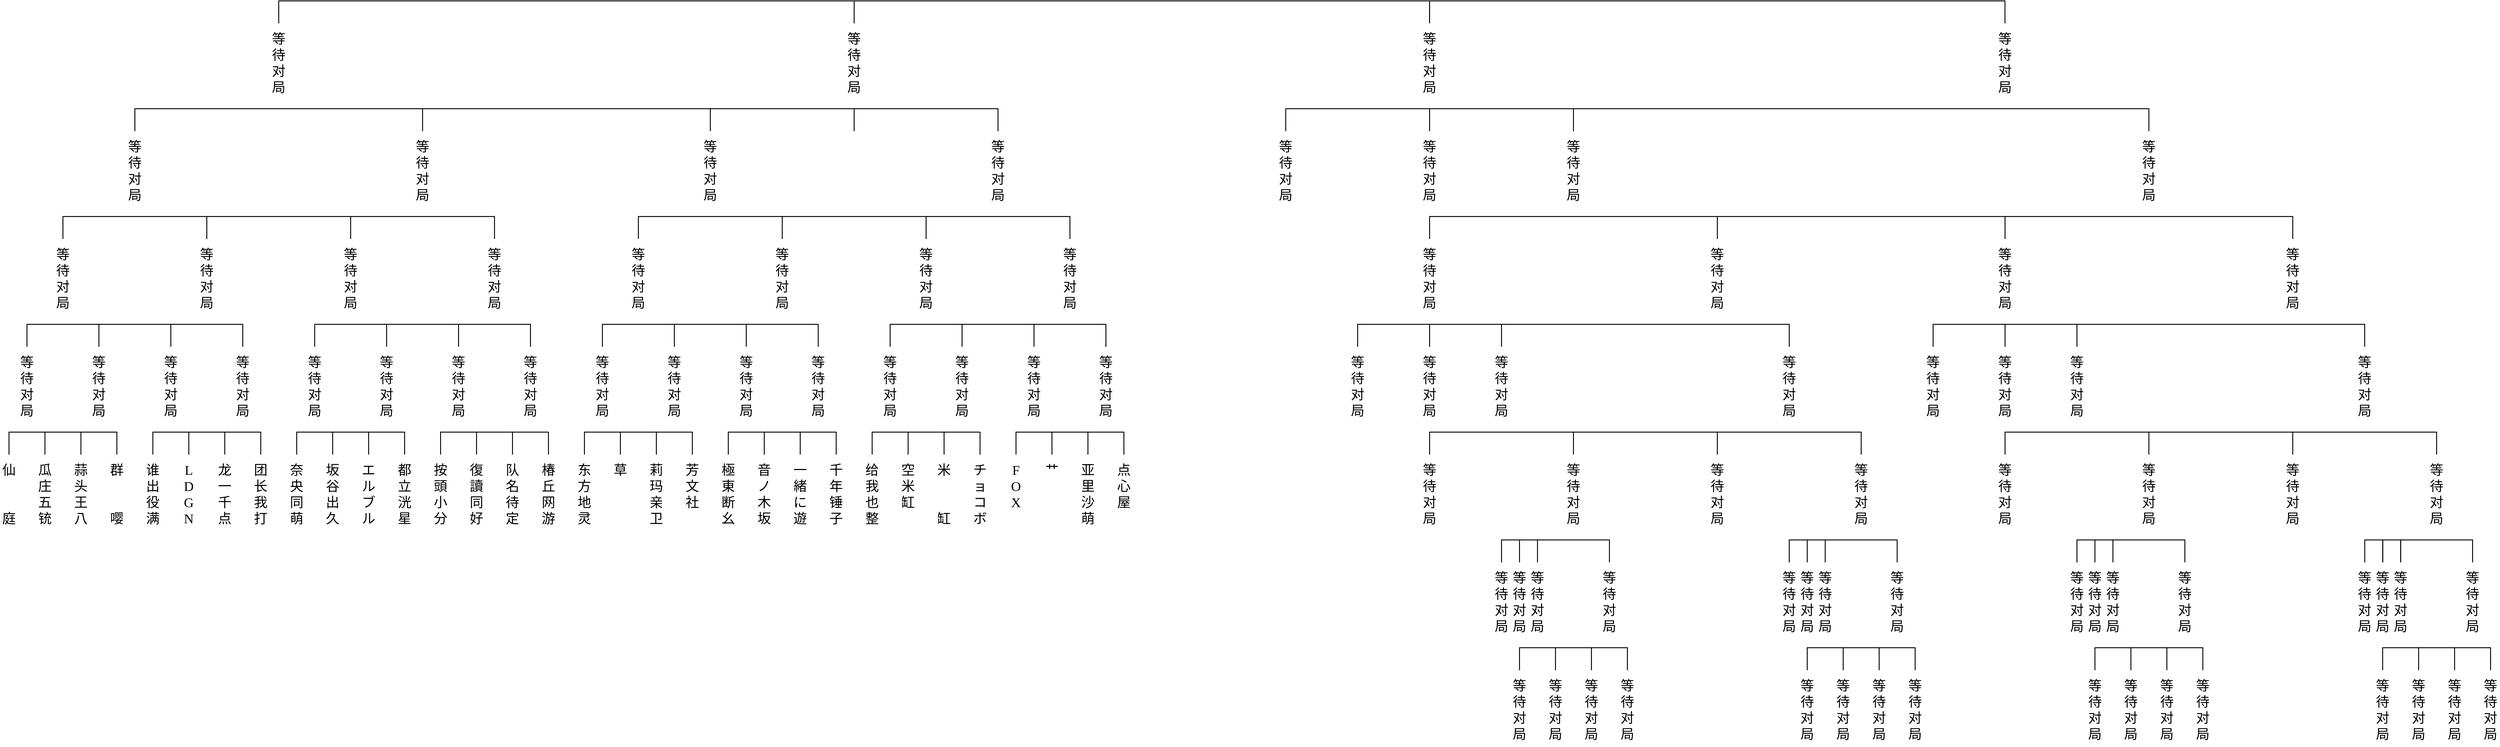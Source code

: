 <mxfile version="10.4.4" type="github"><diagram id="s4kFj_9aHxk4Wid-Ymg8" name="Page-1"><mxGraphModel dx="1069" dy="1893" grid="1" gridSize="10" guides="1" tooltips="1" connect="1" arrows="1" fold="1" page="1" pageScale="1" pageWidth="850" pageHeight="1100" math="0" shadow="0"><root><mxCell id="0"/><mxCell id="1" parent="0"/><mxCell id="eQSBPMLEGhguapreePr3-1" value="&lt;font style=&quot;font-size: 30px&quot;&gt;仙&lt;br style=&quot;font-size: 30px;&quot;&gt;&lt;br style=&quot;font-size: 30px;&quot;&gt;&lt;br style=&quot;font-size: 30px;&quot;&gt;庭&lt;/font&gt;" style="text;html=1;strokeColor=none;fillColor=none;align=center;verticalAlign=top;whiteSpace=wrap;rounded=0;fontFamily=FZZhunYuan-M02;horizontal=1;fontSize=30;" vertex="1" parent="1"><mxGeometry y="930" width="40" height="160" as="geometry"/></mxCell><mxCell id="eQSBPMLEGhguapreePr3-2" value="&lt;span style=&quot;font-size: 30px;&quot;&gt;&lt;font style=&quot;font-size: 30px;&quot;&gt;瓜庄五铳&lt;/font&gt;&lt;/span&gt;&lt;br style=&quot;font-size: 30px;&quot;&gt;" style="text;html=1;strokeColor=none;fillColor=none;align=center;verticalAlign=top;whiteSpace=wrap;rounded=0;fontFamily=FZZhunYuan-M02;horizontal=1;fontSize=30;" vertex="1" parent="1"><mxGeometry x="80" y="930" width="40" height="160" as="geometry"/></mxCell><mxCell id="eQSBPMLEGhguapreePr3-3" value="&lt;span style=&quot;font-size: 30px;&quot;&gt;蒜头王八&lt;/span&gt;&lt;br style=&quot;font-size: 30px;&quot;&gt;" style="text;html=1;strokeColor=none;fillColor=none;align=center;verticalAlign=top;whiteSpace=wrap;rounded=0;fontFamily=FZZhunYuan-M02;horizontal=1;fontSize=30;" vertex="1" parent="1"><mxGeometry x="160" y="930" width="40" height="160" as="geometry"/></mxCell><mxCell id="eQSBPMLEGhguapreePr3-4" value="&lt;span style=&quot;font-size: 30px&quot;&gt;&lt;font style=&quot;font-size: 30px&quot;&gt;群&lt;br style=&quot;font-size: 30px;&quot;&gt;&lt;br style=&quot;font-size: 30px;&quot;&gt;&lt;br style=&quot;font-size: 30px;&quot;&gt;嘤&lt;/font&gt;&lt;/span&gt;&lt;br style=&quot;font-size: 30px&quot;&gt;" style="text;html=1;strokeColor=none;fillColor=none;align=center;verticalAlign=top;whiteSpace=wrap;rounded=0;fontFamily=FZZhunYuan-M02;horizontal=1;fontSize=30;" vertex="1" parent="1"><mxGeometry x="240" y="930" width="40" height="160" as="geometry"/></mxCell><mxCell id="eQSBPMLEGhguapreePr3-5" value="" style="strokeWidth=2;html=1;shape=mxgraph.flowchart.annotation_1;align=left;direction=south;fontFamily=FZZhunYuan-M02;fontSize=30;" vertex="1" parent="1"><mxGeometry x="20" y="870" width="80" height="50" as="geometry"/></mxCell><mxCell id="eQSBPMLEGhguapreePr3-6" value="" style="strokeWidth=2;html=1;shape=mxgraph.flowchart.annotation_1;align=left;direction=south;fontFamily=FZZhunYuan-M02;fontSize=30;" vertex="1" parent="1"><mxGeometry x="100" y="870" width="80" height="50" as="geometry"/></mxCell><mxCell id="eQSBPMLEGhguapreePr3-7" value="" style="strokeWidth=2;html=1;shape=mxgraph.flowchart.annotation_1;align=left;direction=south;fontFamily=FZZhunYuan-M02;fontSize=30;" vertex="1" parent="1"><mxGeometry x="180" y="870" width="80" height="50" as="geometry"/></mxCell><mxCell id="eQSBPMLEGhguapreePr3-8" value="&lt;span style=&quot;font-size: 30px&quot;&gt;等待对局&lt;/span&gt;" style="text;html=1;strokeColor=none;fillColor=none;align=center;verticalAlign=top;whiteSpace=wrap;rounded=0;fontFamily=FZZhunYuan-M02;horizontal=1;fontSize=30;" vertex="1" parent="1"><mxGeometry x="40" y="690" width="40" height="160" as="geometry"/></mxCell><mxCell id="eQSBPMLEGhguapreePr3-9" value="&lt;span style=&quot;font-size: 30px&quot;&gt;等待对局&lt;/span&gt;&lt;br style=&quot;font-size: 30px;&quot;&gt;" style="text;html=1;strokeColor=none;fillColor=none;align=center;verticalAlign=top;whiteSpace=wrap;rounded=0;fontFamily=FZZhunYuan-M02;horizontal=1;fontSize=30;" vertex="1" parent="1"><mxGeometry x="200" y="690" width="40" height="160" as="geometry"/></mxCell><mxCell id="eQSBPMLEGhguapreePr3-10" value="" style="strokeWidth=2;html=1;shape=mxgraph.flowchart.annotation_1;align=left;direction=south;fontFamily=FZZhunYuan-M02;fontSize=30;" vertex="1" parent="1"><mxGeometry x="60" y="630" width="160" height="50" as="geometry"/></mxCell><mxCell id="eQSBPMLEGhguapreePr3-11" value="&lt;span style=&quot;font-size: 30px;&quot;&gt;谁出役满&lt;/span&gt;&lt;br style=&quot;font-size: 30px;&quot;&gt;" style="text;html=1;strokeColor=none;fillColor=none;align=center;verticalAlign=top;whiteSpace=wrap;rounded=0;fontFamily=FZZhunYuan-M02;horizontal=1;fontSize=30;" vertex="1" parent="1"><mxGeometry x="320" y="930" width="40" height="160" as="geometry"/></mxCell><mxCell id="eQSBPMLEGhguapreePr3-12" value="&lt;span style=&quot;font-size: 30px&quot;&gt;L&lt;br style=&quot;font-size: 30px;&quot;&gt;D&lt;br style=&quot;font-size: 30px;&quot;&gt;G&lt;br style=&quot;font-size: 30px;&quot;&gt;N&lt;/span&gt;&lt;br style=&quot;font-size: 30px&quot;&gt;" style="text;html=1;strokeColor=none;fillColor=none;align=center;verticalAlign=top;whiteSpace=wrap;rounded=0;fontFamily=FZZhunYuan-M02;horizontal=1;fontSize=30;" vertex="1" parent="1"><mxGeometry x="400" y="930" width="40" height="160" as="geometry"/></mxCell><mxCell id="eQSBPMLEGhguapreePr3-13" value="&lt;span style=&quot;font-size: 30px;&quot;&gt;龙一千点&lt;/span&gt;&lt;br style=&quot;font-size: 30px;&quot;&gt;" style="text;html=1;strokeColor=none;fillColor=none;align=center;verticalAlign=top;whiteSpace=wrap;rounded=0;fontFamily=FZZhunYuan-M02;horizontal=1;fontSize=30;" vertex="1" parent="1"><mxGeometry x="480" y="930" width="40" height="160" as="geometry"/></mxCell><mxCell id="eQSBPMLEGhguapreePr3-14" value="&lt;span style=&quot;font-size: 30px;&quot;&gt;团长我打&lt;/span&gt;&lt;br style=&quot;font-size: 30px;&quot;&gt;" style="text;html=1;strokeColor=none;fillColor=none;align=center;verticalAlign=top;whiteSpace=wrap;rounded=0;fontFamily=FZZhunYuan-M02;horizontal=1;fontSize=30;" vertex="1" parent="1"><mxGeometry x="560" y="930" width="40" height="160" as="geometry"/></mxCell><mxCell id="eQSBPMLEGhguapreePr3-15" value="" style="strokeWidth=2;html=1;shape=mxgraph.flowchart.annotation_1;align=left;direction=south;fontFamily=FZZhunYuan-M02;fontSize=30;" vertex="1" parent="1"><mxGeometry x="340" y="870" width="80" height="50" as="geometry"/></mxCell><mxCell id="eQSBPMLEGhguapreePr3-16" value="" style="strokeWidth=2;html=1;shape=mxgraph.flowchart.annotation_1;align=left;direction=south;fontFamily=FZZhunYuan-M02;fontSize=30;" vertex="1" parent="1"><mxGeometry x="420" y="870" width="80" height="50" as="geometry"/></mxCell><mxCell id="eQSBPMLEGhguapreePr3-17" value="" style="strokeWidth=2;html=1;shape=mxgraph.flowchart.annotation_1;align=left;direction=south;fontFamily=FZZhunYuan-M02;fontSize=30;" vertex="1" parent="1"><mxGeometry x="500" y="870" width="80" height="50" as="geometry"/></mxCell><mxCell id="eQSBPMLEGhguapreePr3-18" value="&lt;span style=&quot;font-size: 30px;&quot;&gt;等待对局&lt;/span&gt;" style="text;html=1;strokeColor=none;fillColor=none;align=center;verticalAlign=top;whiteSpace=wrap;rounded=0;fontFamily=FZZhunYuan-M02;horizontal=1;fontSize=30;" vertex="1" parent="1"><mxGeometry x="360" y="690" width="40" height="160" as="geometry"/></mxCell><mxCell id="eQSBPMLEGhguapreePr3-19" value="&lt;span style=&quot;font-size: 30px;&quot;&gt;等待对局&lt;/span&gt;&lt;br style=&quot;font-size: 30px;&quot;&gt;" style="text;html=1;strokeColor=none;fillColor=none;align=center;verticalAlign=top;whiteSpace=wrap;rounded=0;fontFamily=FZZhunYuan-M02;horizontal=1;fontSize=30;" vertex="1" parent="1"><mxGeometry x="520" y="690" width="40" height="160" as="geometry"/></mxCell><mxCell id="eQSBPMLEGhguapreePr3-20" value="" style="strokeWidth=2;html=1;shape=mxgraph.flowchart.annotation_1;align=left;direction=south;fontFamily=FZZhunYuan-M02;fontSize=30;" vertex="1" parent="1"><mxGeometry x="380" y="630" width="160" height="50" as="geometry"/></mxCell><mxCell id="eQSBPMLEGhguapreePr3-21" value="" style="strokeWidth=2;html=1;shape=mxgraph.flowchart.annotation_1;align=left;direction=south;fontFamily=FZZhunYuan-M02;fontSize=30;" vertex="1" parent="1"><mxGeometry x="220" y="630" width="160" height="50" as="geometry"/></mxCell><mxCell id="eQSBPMLEGhguapreePr3-22" value="&lt;span style=&quot;font-size: 30px;&quot;&gt;&lt;font style=&quot;font-size: 30px&quot;&gt;奈央同萌&lt;/font&gt;&lt;/span&gt;&lt;br style=&quot;font-size: 30px;&quot;&gt;" style="text;html=1;strokeColor=none;fillColor=none;align=center;verticalAlign=top;whiteSpace=wrap;rounded=0;fontFamily=FZZhunYuan-M02;horizontal=1;fontSize=30;" vertex="1" parent="1"><mxGeometry x="640" y="930" width="40" height="160" as="geometry"/></mxCell><mxCell id="eQSBPMLEGhguapreePr3-23" value="&lt;span style=&quot;font-size: 30px;&quot;&gt;&lt;font style=&quot;font-size: 30px&quot;&gt;坂谷出久&lt;/font&gt;&lt;/span&gt;&lt;br style=&quot;font-size: 30px;&quot;&gt;" style="text;html=1;strokeColor=none;fillColor=none;align=center;verticalAlign=top;whiteSpace=wrap;rounded=0;fontFamily=FZZhunYuan-M02;horizontal=1;fontSize=30;" vertex="1" parent="1"><mxGeometry x="720" y="930" width="40" height="160" as="geometry"/></mxCell><mxCell id="eQSBPMLEGhguapreePr3-24" value="&lt;span style=&quot;font-size: 30px;&quot;&gt;&lt;font style=&quot;font-size: 30px&quot;&gt;エルブル&lt;/font&gt;&lt;/span&gt;&lt;br style=&quot;font-size: 30px;&quot;&gt;" style="text;html=1;strokeColor=none;fillColor=none;align=center;verticalAlign=top;whiteSpace=wrap;rounded=0;fontFamily=FZZhunYuan-M02;horizontal=1;fontSize=30;" vertex="1" parent="1"><mxGeometry x="800" y="930" width="40" height="160" as="geometry"/></mxCell><mxCell id="eQSBPMLEGhguapreePr3-25" value="&lt;span style=&quot;font-size: 30px;&quot;&gt;&lt;font style=&quot;font-size: 30px&quot;&gt;都立洸星&lt;/font&gt;&lt;/span&gt;&lt;br style=&quot;font-size: 30px;&quot;&gt;" style="text;html=1;strokeColor=none;fillColor=none;align=center;verticalAlign=top;whiteSpace=wrap;rounded=0;fontFamily=FZZhunYuan-M02;horizontal=1;fontSize=30;" vertex="1" parent="1"><mxGeometry x="880" y="930" width="40" height="160" as="geometry"/></mxCell><mxCell id="eQSBPMLEGhguapreePr3-26" value="" style="strokeWidth=2;html=1;shape=mxgraph.flowchart.annotation_1;align=left;direction=south;fontFamily=FZZhunYuan-M02;fontSize=30;" vertex="1" parent="1"><mxGeometry x="660" y="870" width="80" height="50" as="geometry"/></mxCell><mxCell id="eQSBPMLEGhguapreePr3-27" value="" style="strokeWidth=2;html=1;shape=mxgraph.flowchart.annotation_1;align=left;direction=south;fontFamily=FZZhunYuan-M02;fontSize=30;" vertex="1" parent="1"><mxGeometry x="740" y="870" width="80" height="50" as="geometry"/></mxCell><mxCell id="eQSBPMLEGhguapreePr3-28" value="" style="strokeWidth=2;html=1;shape=mxgraph.flowchart.annotation_1;align=left;direction=south;fontFamily=FZZhunYuan-M02;fontSize=30;" vertex="1" parent="1"><mxGeometry x="820" y="870" width="80" height="50" as="geometry"/></mxCell><mxCell id="eQSBPMLEGhguapreePr3-29" value="&lt;span style=&quot;font-size: 30px;&quot;&gt;等待对局&lt;/span&gt;&lt;br style=&quot;font-size: 30px;&quot;&gt;" style="text;html=1;strokeColor=none;fillColor=none;align=center;verticalAlign=top;whiteSpace=wrap;rounded=0;fontFamily=FZZhunYuan-M02;horizontal=1;fontSize=30;" vertex="1" parent="1"><mxGeometry x="680" y="690" width="40" height="160" as="geometry"/></mxCell><mxCell id="eQSBPMLEGhguapreePr3-30" value="&lt;span style=&quot;font-size: 30px;&quot;&gt;等待对局&lt;/span&gt;&lt;br style=&quot;font-size: 30px;&quot;&gt;" style="text;html=1;strokeColor=none;fillColor=none;align=center;verticalAlign=top;whiteSpace=wrap;rounded=0;fontFamily=FZZhunYuan-M02;horizontal=1;fontSize=30;" vertex="1" parent="1"><mxGeometry x="840" y="690" width="40" height="160" as="geometry"/></mxCell><mxCell id="eQSBPMLEGhguapreePr3-31" value="" style="strokeWidth=2;html=1;shape=mxgraph.flowchart.annotation_1;align=left;direction=south;fontFamily=FZZhunYuan-M02;fontSize=30;" vertex="1" parent="1"><mxGeometry x="700" y="630" width="160" height="50" as="geometry"/></mxCell><mxCell id="eQSBPMLEGhguapreePr3-32" value="&lt;span style=&quot;font-size: 30px;&quot;&gt;&lt;font style=&quot;font-size: 30px&quot;&gt;按頭小分&lt;/font&gt;&lt;/span&gt;&lt;br style=&quot;font-size: 30px;&quot;&gt;" style="text;html=1;strokeColor=none;fillColor=none;align=center;verticalAlign=top;whiteSpace=wrap;rounded=0;fontFamily=FZZhunYuan-M02;horizontal=1;fontSize=30;" vertex="1" parent="1"><mxGeometry x="960" y="930" width="40" height="160" as="geometry"/></mxCell><mxCell id="eQSBPMLEGhguapreePr3-33" value="&lt;span style=&quot;font-size: 30px;&quot;&gt;&lt;font style=&quot;font-size: 30px&quot;&gt;復讀同好&lt;/font&gt;&lt;/span&gt;&lt;br style=&quot;font-size: 30px;&quot;&gt;" style="text;html=1;strokeColor=none;fillColor=none;align=center;verticalAlign=top;whiteSpace=wrap;rounded=0;fontFamily=FZZhunYuan-M02;horizontal=1;fontSize=30;" vertex="1" parent="1"><mxGeometry x="1040" y="930" width="40" height="160" as="geometry"/></mxCell><mxCell id="eQSBPMLEGhguapreePr3-34" value="&lt;span style=&quot;font-size: 30px;&quot;&gt;队名待定&lt;/span&gt;&lt;br style=&quot;font-size: 30px;&quot;&gt;" style="text;html=1;strokeColor=none;fillColor=none;align=center;verticalAlign=top;whiteSpace=wrap;rounded=0;fontFamily=FZZhunYuan-M02;horizontal=1;fontSize=30;" vertex="1" parent="1"><mxGeometry x="1120" y="930" width="40" height="160" as="geometry"/></mxCell><mxCell id="eQSBPMLEGhguapreePr3-35" value="&lt;span style=&quot;font-size: 30px;&quot;&gt;椿丘网游&lt;/span&gt;&lt;br style=&quot;font-size: 30px;&quot;&gt;" style="text;html=1;strokeColor=none;fillColor=none;align=center;verticalAlign=top;whiteSpace=wrap;rounded=0;fontFamily=FZZhunYuan-M02;horizontal=1;fontSize=30;" vertex="1" parent="1"><mxGeometry x="1200" y="930" width="40" height="160" as="geometry"/></mxCell><mxCell id="eQSBPMLEGhguapreePr3-36" value="" style="strokeWidth=2;html=1;shape=mxgraph.flowchart.annotation_1;align=left;direction=south;fontFamily=FZZhunYuan-M02;fontSize=30;" vertex="1" parent="1"><mxGeometry x="980" y="870" width="80" height="50" as="geometry"/></mxCell><mxCell id="eQSBPMLEGhguapreePr3-37" value="" style="strokeWidth=2;html=1;shape=mxgraph.flowchart.annotation_1;align=left;direction=south;fontFamily=FZZhunYuan-M02;fontSize=30;" vertex="1" parent="1"><mxGeometry x="1060" y="870" width="80" height="50" as="geometry"/></mxCell><mxCell id="eQSBPMLEGhguapreePr3-38" value="" style="strokeWidth=2;html=1;shape=mxgraph.flowchart.annotation_1;align=left;direction=south;fontFamily=FZZhunYuan-M02;fontSize=30;" vertex="1" parent="1"><mxGeometry x="1140" y="870" width="80" height="50" as="geometry"/></mxCell><mxCell id="eQSBPMLEGhguapreePr3-39" value="&lt;span style=&quot;font-size: 30px;&quot;&gt;等待对局&lt;/span&gt;&lt;br style=&quot;font-size: 30px;&quot;&gt;" style="text;html=1;strokeColor=none;fillColor=none;align=center;verticalAlign=top;whiteSpace=wrap;rounded=0;fontFamily=FZZhunYuan-M02;horizontal=1;fontSize=30;" vertex="1" parent="1"><mxGeometry x="1000" y="690" width="40" height="160" as="geometry"/></mxCell><mxCell id="eQSBPMLEGhguapreePr3-40" value="&lt;span style=&quot;font-size: 30px;&quot;&gt;等待对局&lt;/span&gt;&lt;br style=&quot;font-size: 30px;&quot;&gt;" style="text;html=1;strokeColor=none;fillColor=none;align=center;verticalAlign=top;whiteSpace=wrap;rounded=0;fontFamily=FZZhunYuan-M02;horizontal=1;fontSize=30;" vertex="1" parent="1"><mxGeometry x="1160" y="690" width="40" height="160" as="geometry"/></mxCell><mxCell id="eQSBPMLEGhguapreePr3-41" value="" style="strokeWidth=2;html=1;shape=mxgraph.flowchart.annotation_1;align=left;direction=south;fontFamily=FZZhunYuan-M02;fontSize=30;" vertex="1" parent="1"><mxGeometry x="1020" y="630" width="160" height="50" as="geometry"/></mxCell><mxCell id="eQSBPMLEGhguapreePr3-42" value="" style="strokeWidth=2;html=1;shape=mxgraph.flowchart.annotation_1;align=left;direction=south;fontFamily=FZZhunYuan-M02;fontSize=30;" vertex="1" parent="1"><mxGeometry x="860" y="630" width="160" height="50" as="geometry"/></mxCell><mxCell id="eQSBPMLEGhguapreePr3-43" value="&lt;span style=&quot;font-size: 30px;&quot;&gt;&lt;font style=&quot;font-size: 30px&quot;&gt;东方地灵&lt;/font&gt;&lt;/span&gt;&lt;br style=&quot;font-size: 30px;&quot;&gt;" style="text;html=1;strokeColor=none;fillColor=none;align=center;verticalAlign=top;whiteSpace=wrap;rounded=0;fontFamily=FZZhunYuan-M02;horizontal=1;fontSize=30;" vertex="1" parent="1"><mxGeometry x="1280" y="930" width="40" height="160" as="geometry"/></mxCell><mxCell id="eQSBPMLEGhguapreePr3-44" value="&lt;span style=&quot;font-size: 30px;&quot;&gt;&lt;font style=&quot;font-size: 30px&quot;&gt;草&lt;/font&gt;&lt;/span&gt;&lt;br style=&quot;font-size: 30px;&quot;&gt;" style="text;html=1;strokeColor=none;fillColor=none;align=center;verticalAlign=top;whiteSpace=wrap;rounded=0;fontFamily=FZZhunYuan-M02;horizontal=1;fontSize=30;" vertex="1" parent="1"><mxGeometry x="1360" y="930" width="40" height="160" as="geometry"/></mxCell><mxCell id="eQSBPMLEGhguapreePr3-45" value="&lt;span style=&quot;font-size: 30px&quot;&gt;莉玛亲卫&lt;/span&gt;&lt;br style=&quot;font-size: 30px;&quot;&gt;" style="text;html=1;strokeColor=none;fillColor=none;align=center;verticalAlign=top;whiteSpace=wrap;rounded=0;fontFamily=FZZhunYuan-M02;horizontal=1;fontSize=30;" vertex="1" parent="1"><mxGeometry x="1440" y="930" width="40" height="160" as="geometry"/></mxCell><mxCell id="eQSBPMLEGhguapreePr3-46" value="&lt;span style=&quot;font-size: 30px;&quot;&gt;&lt;font style=&quot;font-size: 30px&quot;&gt;芳文社&lt;/font&gt;&lt;/span&gt;&lt;br style=&quot;font-size: 30px;&quot;&gt;" style="text;html=1;strokeColor=none;fillColor=none;align=center;verticalAlign=top;whiteSpace=wrap;rounded=0;fontFamily=FZZhunYuan-M02;horizontal=1;fontSize=30;" vertex="1" parent="1"><mxGeometry x="1520" y="930" width="40" height="160" as="geometry"/></mxCell><mxCell id="eQSBPMLEGhguapreePr3-47" value="" style="strokeWidth=2;html=1;shape=mxgraph.flowchart.annotation_1;align=left;direction=south;fontFamily=FZZhunYuan-M02;fontSize=30;" vertex="1" parent="1"><mxGeometry x="1300" y="870" width="80" height="50" as="geometry"/></mxCell><mxCell id="eQSBPMLEGhguapreePr3-48" value="" style="strokeWidth=2;html=1;shape=mxgraph.flowchart.annotation_1;align=left;direction=south;fontFamily=FZZhunYuan-M02;fontSize=30;" vertex="1" parent="1"><mxGeometry x="1380" y="870" width="80" height="50" as="geometry"/></mxCell><mxCell id="eQSBPMLEGhguapreePr3-49" value="" style="strokeWidth=2;html=1;shape=mxgraph.flowchart.annotation_1;align=left;direction=south;fontFamily=FZZhunYuan-M02;fontSize=30;" vertex="1" parent="1"><mxGeometry x="1460" y="870" width="80" height="50" as="geometry"/></mxCell><mxCell id="eQSBPMLEGhguapreePr3-50" value="&lt;span style=&quot;font-size: 30px;&quot;&gt;等待对局&lt;/span&gt;&lt;br style=&quot;font-size: 30px;&quot;&gt;" style="text;html=1;strokeColor=none;fillColor=none;align=center;verticalAlign=top;whiteSpace=wrap;rounded=0;fontFamily=FZZhunYuan-M02;horizontal=1;fontSize=30;" vertex="1" parent="1"><mxGeometry x="1320" y="690" width="40" height="160" as="geometry"/></mxCell><mxCell id="eQSBPMLEGhguapreePr3-51" value="&lt;span style=&quot;font-size: 30px;&quot;&gt;等待对局&lt;/span&gt;&lt;br style=&quot;font-size: 30px;&quot;&gt;" style="text;html=1;strokeColor=none;fillColor=none;align=center;verticalAlign=top;whiteSpace=wrap;rounded=0;fontFamily=FZZhunYuan-M02;horizontal=1;fontSize=30;" vertex="1" parent="1"><mxGeometry x="1480" y="690" width="40" height="160" as="geometry"/></mxCell><mxCell id="eQSBPMLEGhguapreePr3-52" value="" style="strokeWidth=2;html=1;shape=mxgraph.flowchart.annotation_1;align=left;direction=south;fontFamily=FZZhunYuan-M02;fontSize=30;" vertex="1" parent="1"><mxGeometry x="1340" y="630" width="160" height="50" as="geometry"/></mxCell><mxCell id="eQSBPMLEGhguapreePr3-53" value="&lt;span style=&quot;font-size: 30px;&quot;&gt;&lt;font style=&quot;font-size: 30px&quot;&gt;一緒に遊&lt;/font&gt;&lt;/span&gt;&lt;br style=&quot;font-size: 30px;&quot;&gt;" style="text;html=1;strokeColor=none;fillColor=none;align=center;verticalAlign=top;whiteSpace=wrap;rounded=0;fontFamily=FZZhunYuan-M02;horizontal=1;fontSize=30;" vertex="1" parent="1"><mxGeometry x="1760" y="930" width="40" height="160" as="geometry"/></mxCell><mxCell id="eQSBPMLEGhguapreePr3-54" value="&lt;span style=&quot;font-size: 30px&quot;&gt;千年锤子&lt;/span&gt;&lt;br style=&quot;font-size: 30px;&quot;&gt;" style="text;html=1;strokeColor=none;fillColor=none;align=center;verticalAlign=top;whiteSpace=wrap;rounded=0;fontFamily=FZZhunYuan-M02;horizontal=1;fontSize=30;" vertex="1" parent="1"><mxGeometry x="1840" y="930" width="40" height="160" as="geometry"/></mxCell><mxCell id="eQSBPMLEGhguapreePr3-55" value="" style="strokeWidth=2;html=1;shape=mxgraph.flowchart.annotation_1;align=left;direction=south;fontFamily=FZZhunYuan-M02;fontSize=30;" vertex="1" parent="1"><mxGeometry x="1620" y="870" width="80" height="50" as="geometry"/></mxCell><mxCell id="eQSBPMLEGhguapreePr3-56" value="" style="strokeWidth=2;html=1;shape=mxgraph.flowchart.annotation_1;align=left;direction=south;fontFamily=FZZhunYuan-M02;fontSize=30;" vertex="1" parent="1"><mxGeometry x="1700" y="870" width="80" height="50" as="geometry"/></mxCell><mxCell id="eQSBPMLEGhguapreePr3-57" value="" style="strokeWidth=2;html=1;shape=mxgraph.flowchart.annotation_1;align=left;direction=south;fontFamily=FZZhunYuan-M02;fontSize=30;" vertex="1" parent="1"><mxGeometry x="1780" y="870" width="80" height="50" as="geometry"/></mxCell><mxCell id="eQSBPMLEGhguapreePr3-58" value="&lt;span style=&quot;font-size: 30px;&quot;&gt;等待对局&lt;/span&gt;&lt;br style=&quot;font-size: 30px;&quot;&gt;" style="text;html=1;strokeColor=none;fillColor=none;align=center;verticalAlign=top;whiteSpace=wrap;rounded=0;fontFamily=FZZhunYuan-M02;horizontal=1;fontSize=30;" vertex="1" parent="1"><mxGeometry x="1640" y="690" width="40" height="160" as="geometry"/></mxCell><mxCell id="eQSBPMLEGhguapreePr3-59" value="&lt;span style=&quot;font-size: 30px;&quot;&gt;等待对局&lt;/span&gt;&lt;br style=&quot;font-size: 30px;&quot;&gt;" style="text;html=1;strokeColor=none;fillColor=none;align=center;verticalAlign=top;whiteSpace=wrap;rounded=0;fontFamily=FZZhunYuan-M02;horizontal=1;fontSize=30;" vertex="1" parent="1"><mxGeometry x="1800" y="690" width="40" height="160" as="geometry"/></mxCell><mxCell id="eQSBPMLEGhguapreePr3-60" value="" style="strokeWidth=2;html=1;shape=mxgraph.flowchart.annotation_1;align=left;direction=south;fontFamily=FZZhunYuan-M02;fontSize=30;" vertex="1" parent="1"><mxGeometry x="1660" y="630" width="160" height="50" as="geometry"/></mxCell><mxCell id="eQSBPMLEGhguapreePr3-61" value="" style="strokeWidth=2;html=1;shape=mxgraph.flowchart.annotation_1;align=left;direction=south;fontFamily=FZZhunYuan-M02;fontSize=30;" vertex="1" parent="1"><mxGeometry x="1500" y="630" width="160" height="50" as="geometry"/></mxCell><mxCell id="eQSBPMLEGhguapreePr3-62" value="&lt;span style=&quot;font-size: 30px;&quot;&gt;&lt;font style=&quot;font-size: 30px&quot;&gt;给我也整&lt;/font&gt;&lt;/span&gt;&lt;br style=&quot;font-size: 30px;&quot;&gt;" style="text;html=1;strokeColor=none;fillColor=none;align=center;verticalAlign=top;whiteSpace=wrap;rounded=0;fontFamily=FZZhunYuan-M02;horizontal=1;fontSize=30;" vertex="1" parent="1"><mxGeometry x="1920" y="930" width="40" height="160" as="geometry"/></mxCell><mxCell id="eQSBPMLEGhguapreePr3-63" value="&lt;span style=&quot;font-size: 30px&quot;&gt;空米缸&lt;/span&gt;&lt;br style=&quot;font-size: 30px;&quot;&gt;" style="text;html=1;strokeColor=none;fillColor=none;align=center;verticalAlign=top;whiteSpace=wrap;rounded=0;fontFamily=FZZhunYuan-M02;horizontal=1;fontSize=30;" vertex="1" parent="1"><mxGeometry x="2000" y="930" width="40" height="160" as="geometry"/></mxCell><mxCell id="eQSBPMLEGhguapreePr3-64" value="&lt;span style=&quot;font-size: 30px&quot;&gt;米&lt;br style=&quot;font-size: 30px;&quot;&gt;&lt;br style=&quot;font-size: 30px;&quot;&gt;&lt;br style=&quot;font-size: 30px;&quot;&gt;缸&lt;/span&gt;&lt;br style=&quot;font-size: 30px;&quot;&gt;" style="text;html=1;strokeColor=none;fillColor=none;align=center;verticalAlign=top;whiteSpace=wrap;rounded=0;fontFamily=FZZhunYuan-M02;horizontal=1;fontSize=30;" vertex="1" parent="1"><mxGeometry x="2080" y="930" width="40" height="160" as="geometry"/></mxCell><mxCell id="eQSBPMLEGhguapreePr3-65" value="&lt;span style=&quot;font-size: 30px;&quot;&gt;&lt;font style=&quot;font-size: 30px&quot;&gt;チョコボ&lt;/font&gt;&lt;/span&gt;&lt;br style=&quot;font-size: 30px;&quot;&gt;" style="text;html=1;strokeColor=none;fillColor=none;align=center;verticalAlign=top;whiteSpace=wrap;rounded=0;fontFamily=FZZhunYuan-M02;horizontal=1;fontSize=30;" vertex="1" parent="1"><mxGeometry x="2160" y="930" width="40" height="160" as="geometry"/></mxCell><mxCell id="eQSBPMLEGhguapreePr3-66" value="" style="strokeWidth=2;html=1;shape=mxgraph.flowchart.annotation_1;align=left;direction=south;fontFamily=FZZhunYuan-M02;fontSize=30;" vertex="1" parent="1"><mxGeometry x="1940" y="870" width="80" height="50" as="geometry"/></mxCell><mxCell id="eQSBPMLEGhguapreePr3-67" value="" style="strokeWidth=2;html=1;shape=mxgraph.flowchart.annotation_1;align=left;direction=south;fontFamily=FZZhunYuan-M02;fontSize=30;" vertex="1" parent="1"><mxGeometry x="2020" y="870" width="80" height="50" as="geometry"/></mxCell><mxCell id="eQSBPMLEGhguapreePr3-68" value="" style="strokeWidth=2;html=1;shape=mxgraph.flowchart.annotation_1;align=left;direction=south;fontFamily=FZZhunYuan-M02;fontSize=30;" vertex="1" parent="1"><mxGeometry x="2100" y="870" width="80" height="50" as="geometry"/></mxCell><mxCell id="eQSBPMLEGhguapreePr3-69" value="&lt;span style=&quot;font-size: 30px;&quot;&gt;等待对局&lt;/span&gt;&lt;br style=&quot;font-size: 30px;&quot;&gt;" style="text;html=1;strokeColor=none;fillColor=none;align=center;verticalAlign=top;whiteSpace=wrap;rounded=0;fontFamily=FZZhunYuan-M02;horizontal=1;fontSize=30;" vertex="1" parent="1"><mxGeometry x="1960" y="690" width="40" height="160" as="geometry"/></mxCell><mxCell id="eQSBPMLEGhguapreePr3-70" value="&lt;span style=&quot;font-size: 30px;&quot;&gt;等待对局&lt;/span&gt;&lt;br style=&quot;font-size: 30px;&quot;&gt;" style="text;html=1;strokeColor=none;fillColor=none;align=center;verticalAlign=top;whiteSpace=wrap;rounded=0;fontFamily=FZZhunYuan-M02;horizontal=1;fontSize=30;" vertex="1" parent="1"><mxGeometry x="2120" y="690" width="40" height="160" as="geometry"/></mxCell><mxCell id="eQSBPMLEGhguapreePr3-71" value="" style="strokeWidth=2;html=1;shape=mxgraph.flowchart.annotation_1;align=left;direction=south;fontFamily=FZZhunYuan-M02;fontSize=30;" vertex="1" parent="1"><mxGeometry x="1980" y="630" width="160" height="50" as="geometry"/></mxCell><mxCell id="eQSBPMLEGhguapreePr3-72" value="&lt;span style=&quot;font-size: 30px&quot;&gt;F&lt;br style=&quot;font-size: 30px;&quot;&gt;O&lt;br style=&quot;font-size: 30px;&quot;&gt;X&lt;/span&gt;&lt;br style=&quot;font-size: 30px;&quot;&gt;" style="text;html=1;strokeColor=none;fillColor=none;align=center;verticalAlign=top;whiteSpace=wrap;rounded=0;fontFamily=FZZhunYuan-M02;horizontal=1;fontSize=30;" vertex="1" parent="1"><mxGeometry x="2240" y="930" width="40" height="160" as="geometry"/></mxCell><mxCell id="eQSBPMLEGhguapreePr3-73" value="&lt;span style=&quot;font-size: 30px;&quot;&gt;&lt;font style=&quot;font-size: 30px&quot;&gt;艹&lt;/font&gt;&lt;/span&gt;&lt;br style=&quot;font-size: 30px;&quot;&gt;" style="text;html=1;strokeColor=none;fillColor=none;align=center;verticalAlign=top;whiteSpace=wrap;rounded=0;fontFamily=FZZhunYuan-M02;horizontal=1;fontSize=30;" vertex="1" parent="1"><mxGeometry x="2320" y="930" width="40" height="160" as="geometry"/></mxCell><mxCell id="eQSBPMLEGhguapreePr3-74" value="&lt;span style=&quot;font-size: 30px;&quot;&gt;亚里沙萌&lt;/span&gt;&lt;br style=&quot;font-size: 30px;&quot;&gt;" style="text;html=1;strokeColor=none;fillColor=none;align=center;verticalAlign=top;whiteSpace=wrap;rounded=0;fontFamily=FZZhunYuan-M02;horizontal=1;fontSize=30;" vertex="1" parent="1"><mxGeometry x="2400" y="930" width="40" height="160" as="geometry"/></mxCell><mxCell id="eQSBPMLEGhguapreePr3-75" value="&lt;span style=&quot;font-size: 30px;&quot;&gt;点心屋&lt;/span&gt;&lt;br style=&quot;font-size: 30px;&quot;&gt;" style="text;html=1;strokeColor=none;fillColor=none;align=center;verticalAlign=top;whiteSpace=wrap;rounded=0;fontFamily=FZZhunYuan-M02;horizontal=1;fontSize=30;" vertex="1" parent="1"><mxGeometry x="2480" y="930" width="40" height="160" as="geometry"/></mxCell><mxCell id="eQSBPMLEGhguapreePr3-76" value="" style="strokeWidth=2;html=1;shape=mxgraph.flowchart.annotation_1;align=left;direction=south;fontFamily=FZZhunYuan-M02;fontSize=30;" vertex="1" parent="1"><mxGeometry x="2260" y="870" width="80" height="50" as="geometry"/></mxCell><mxCell id="eQSBPMLEGhguapreePr3-77" value="" style="strokeWidth=2;html=1;shape=mxgraph.flowchart.annotation_1;align=left;direction=south;fontFamily=FZZhunYuan-M02;fontSize=30;" vertex="1" parent="1"><mxGeometry x="2340" y="870" width="80" height="50" as="geometry"/></mxCell><mxCell id="eQSBPMLEGhguapreePr3-78" value="" style="strokeWidth=2;html=1;shape=mxgraph.flowchart.annotation_1;align=left;direction=south;fontFamily=FZZhunYuan-M02;fontSize=30;" vertex="1" parent="1"><mxGeometry x="2420" y="870" width="80" height="50" as="geometry"/></mxCell><mxCell id="eQSBPMLEGhguapreePr3-79" value="&lt;span style=&quot;font-size: 30px;&quot;&gt;等待对局&lt;/span&gt;&lt;br style=&quot;font-size: 30px;&quot;&gt;" style="text;html=1;strokeColor=none;fillColor=none;align=center;verticalAlign=top;whiteSpace=wrap;rounded=0;fontFamily=FZZhunYuan-M02;horizontal=1;fontSize=30;" vertex="1" parent="1"><mxGeometry x="2280" y="690" width="40" height="160" as="geometry"/></mxCell><mxCell id="eQSBPMLEGhguapreePr3-80" value="&lt;span style=&quot;font-size: 30px;&quot;&gt;等待对局&lt;/span&gt;&lt;br style=&quot;font-size: 30px;&quot;&gt;" style="text;html=1;strokeColor=none;fillColor=none;align=center;verticalAlign=top;whiteSpace=wrap;rounded=0;fontFamily=FZZhunYuan-M02;horizontal=1;fontSize=30;" vertex="1" parent="1"><mxGeometry x="2440" y="690" width="40" height="160" as="geometry"/></mxCell><mxCell id="eQSBPMLEGhguapreePr3-81" value="" style="strokeWidth=2;html=1;shape=mxgraph.flowchart.annotation_1;align=left;direction=south;fontFamily=FZZhunYuan-M02;fontSize=30;" vertex="1" parent="1"><mxGeometry x="2300" y="630" width="160" height="50" as="geometry"/></mxCell><mxCell id="eQSBPMLEGhguapreePr3-82" value="" style="strokeWidth=2;html=1;shape=mxgraph.flowchart.annotation_1;align=left;direction=south;fontFamily=FZZhunYuan-M02;fontSize=30;" vertex="1" parent="1"><mxGeometry x="2140" y="630" width="160" height="50" as="geometry"/></mxCell><mxCell id="eQSBPMLEGhguapreePr3-83" value="&lt;span style=&quot;font-size: 30px;&quot;&gt;等待对局&lt;/span&gt;&lt;br style=&quot;font-size: 30px;&quot;&gt;" style="text;html=1;strokeColor=none;fillColor=none;align=center;verticalAlign=top;whiteSpace=wrap;rounded=0;fontFamily=FZZhunYuan-M02;horizontal=1;fontSize=30;" vertex="1" parent="1"><mxGeometry x="120" y="450" width="40" height="160" as="geometry"/></mxCell><mxCell id="eQSBPMLEGhguapreePr3-84" value="&lt;span style=&quot;font-size: 30px;&quot;&gt;等待对局&lt;/span&gt;&lt;br style=&quot;font-size: 30px;&quot;&gt;" style="text;html=1;strokeColor=none;fillColor=none;align=center;verticalAlign=top;whiteSpace=wrap;rounded=0;fontFamily=FZZhunYuan-M02;horizontal=1;fontSize=30;" vertex="1" parent="1"><mxGeometry x="440" y="450" width="40" height="160" as="geometry"/></mxCell><mxCell id="eQSBPMLEGhguapreePr3-85" value="&lt;span style=&quot;font-size: 30px;&quot;&gt;等待对局&lt;/span&gt;&lt;br style=&quot;font-size: 30px;&quot;&gt;" style="text;html=1;strokeColor=none;fillColor=none;align=center;verticalAlign=top;whiteSpace=wrap;rounded=0;fontFamily=FZZhunYuan-M02;horizontal=1;fontSize=30;" vertex="1" parent="1"><mxGeometry x="760" y="450" width="40" height="160" as="geometry"/></mxCell><mxCell id="eQSBPMLEGhguapreePr3-86" value="&lt;span style=&quot;font-size: 30px;&quot;&gt;等待对局&lt;/span&gt;&lt;br style=&quot;font-size: 30px;&quot;&gt;" style="text;html=1;strokeColor=none;fillColor=none;align=center;verticalAlign=top;whiteSpace=wrap;rounded=0;fontFamily=FZZhunYuan-M02;horizontal=1;fontSize=30;" vertex="1" parent="1"><mxGeometry x="1080" y="450" width="40" height="160" as="geometry"/></mxCell><mxCell id="eQSBPMLEGhguapreePr3-87" value="" style="strokeWidth=2;html=1;shape=mxgraph.flowchart.annotation_1;align=left;direction=south;fontFamily=FZZhunYuan-M02;fontSize=30;" vertex="1" parent="1"><mxGeometry x="140" y="390" width="320" height="50" as="geometry"/></mxCell><mxCell id="eQSBPMLEGhguapreePr3-88" value="" style="strokeWidth=2;html=1;shape=mxgraph.flowchart.annotation_1;align=left;direction=south;fontFamily=FZZhunYuan-M02;fontSize=30;" vertex="1" parent="1"><mxGeometry x="460" y="390" width="320" height="50" as="geometry"/></mxCell><mxCell id="eQSBPMLEGhguapreePr3-89" value="" style="strokeWidth=2;html=1;shape=mxgraph.flowchart.annotation_1;align=left;direction=south;fontFamily=FZZhunYuan-M02;fontSize=30;" vertex="1" parent="1"><mxGeometry x="780" y="390" width="320" height="50" as="geometry"/></mxCell><mxCell id="eQSBPMLEGhguapreePr3-90" value="&lt;span style=&quot;font-size: 30px;&quot;&gt;等待对局&lt;/span&gt;&lt;br style=&quot;font-size: 30px;&quot;&gt;" style="text;html=1;strokeColor=none;fillColor=none;align=center;verticalAlign=top;whiteSpace=wrap;rounded=0;fontFamily=FZZhunYuan-M02;horizontal=1;fontSize=30;" vertex="1" parent="1"><mxGeometry x="1400" y="450" width="40" height="160" as="geometry"/></mxCell><mxCell id="eQSBPMLEGhguapreePr3-91" value="&lt;span style=&quot;font-size: 30px;&quot;&gt;等待对局&lt;/span&gt;&lt;br style=&quot;font-size: 30px;&quot;&gt;" style="text;html=1;strokeColor=none;fillColor=none;align=center;verticalAlign=top;whiteSpace=wrap;rounded=0;fontFamily=FZZhunYuan-M02;horizontal=1;fontSize=30;" vertex="1" parent="1"><mxGeometry x="1720" y="450" width="40" height="160" as="geometry"/></mxCell><mxCell id="eQSBPMLEGhguapreePr3-92" value="&lt;span style=&quot;font-size: 30px;&quot;&gt;等待对局&lt;/span&gt;&lt;br style=&quot;font-size: 30px;&quot;&gt;" style="text;html=1;strokeColor=none;fillColor=none;align=center;verticalAlign=top;whiteSpace=wrap;rounded=0;fontFamily=FZZhunYuan-M02;horizontal=1;fontSize=30;" vertex="1" parent="1"><mxGeometry x="2040" y="450" width="40" height="160" as="geometry"/></mxCell><mxCell id="eQSBPMLEGhguapreePr3-93" value="&lt;span style=&quot;font-size: 30px;&quot;&gt;等待对局&lt;/span&gt;&lt;br style=&quot;font-size: 30px;&quot;&gt;" style="text;html=1;strokeColor=none;fillColor=none;align=center;verticalAlign=top;whiteSpace=wrap;rounded=0;fontFamily=FZZhunYuan-M02;horizontal=1;fontSize=30;" vertex="1" parent="1"><mxGeometry x="2360" y="450" width="40" height="160" as="geometry"/></mxCell><mxCell id="eQSBPMLEGhguapreePr3-94" value="" style="strokeWidth=2;html=1;shape=mxgraph.flowchart.annotation_1;align=left;direction=south;fontFamily=FZZhunYuan-M02;fontSize=30;" vertex="1" parent="1"><mxGeometry x="1420" y="390" width="320" height="50" as="geometry"/></mxCell><mxCell id="eQSBPMLEGhguapreePr3-95" value="" style="strokeWidth=2;html=1;shape=mxgraph.flowchart.annotation_1;align=left;direction=south;fontFamily=FZZhunYuan-M02;fontSize=30;" vertex="1" parent="1"><mxGeometry x="1740" y="390" width="320" height="50" as="geometry"/></mxCell><mxCell id="eQSBPMLEGhguapreePr3-96" value="" style="strokeWidth=2;html=1;shape=mxgraph.flowchart.annotation_1;align=left;direction=south;fontFamily=FZZhunYuan-M02;fontSize=30;" vertex="1" parent="1"><mxGeometry x="2060" y="390" width="320" height="50" as="geometry"/></mxCell><mxCell id="eQSBPMLEGhguapreePr3-97" value="&lt;span style=&quot;font-size: 30px;&quot;&gt;等待对局&lt;/span&gt;&lt;br style=&quot;font-size: 30px;&quot;&gt;" style="text;html=1;strokeColor=none;fillColor=none;align=center;verticalAlign=top;whiteSpace=wrap;rounded=0;fontFamily=FZZhunYuan-M02;horizontal=1;fontSize=30;" vertex="1" parent="1"><mxGeometry x="280" y="210" width="40" height="160" as="geometry"/></mxCell><mxCell id="eQSBPMLEGhguapreePr3-98" value="&lt;span style=&quot;font-size: 30px;&quot;&gt;等待对局&lt;/span&gt;&lt;br style=&quot;font-size: 30px;&quot;&gt;" style="text;html=1;strokeColor=none;fillColor=none;align=center;verticalAlign=top;whiteSpace=wrap;rounded=0;fontFamily=FZZhunYuan-M02;horizontal=1;fontSize=30;" vertex="1" parent="1"><mxGeometry x="920" y="210" width="40" height="160" as="geometry"/></mxCell><mxCell id="eQSBPMLEGhguapreePr3-99" value="&lt;span style=&quot;font-size: 30px;&quot;&gt;等待对局&lt;/span&gt;&lt;br style=&quot;font-size: 30px;&quot;&gt;" style="text;html=1;strokeColor=none;fillColor=none;align=center;verticalAlign=top;whiteSpace=wrap;rounded=0;fontFamily=FZZhunYuan-M02;horizontal=1;fontSize=30;" vertex="1" parent="1"><mxGeometry x="1560" y="210" width="40" height="160" as="geometry"/></mxCell><mxCell id="eQSBPMLEGhguapreePr3-100" value="&lt;span style=&quot;font-size: 30px;&quot;&gt;等待对局&lt;/span&gt;&lt;br style=&quot;font-size: 30px;&quot;&gt;" style="text;html=1;strokeColor=none;fillColor=none;align=center;verticalAlign=top;whiteSpace=wrap;rounded=0;fontFamily=FZZhunYuan-M02;horizontal=1;fontSize=30;" vertex="1" parent="1"><mxGeometry x="2200" y="210" width="40" height="160" as="geometry"/></mxCell><mxCell id="eQSBPMLEGhguapreePr3-101" value="" style="strokeWidth=2;html=1;shape=mxgraph.flowchart.annotation_1;align=left;direction=south;fontFamily=FZZhunYuan-M02;fontSize=30;" vertex="1" parent="1"><mxGeometry x="300" y="150" width="640" height="50" as="geometry"/></mxCell><mxCell id="eQSBPMLEGhguapreePr3-102" value="" style="strokeWidth=2;html=1;shape=mxgraph.flowchart.annotation_1;align=left;direction=south;fontFamily=FZZhunYuan-M02;fontSize=30;" vertex="1" parent="1"><mxGeometry x="940" y="150" width="640" height="50" as="geometry"/></mxCell><mxCell id="eQSBPMLEGhguapreePr3-103" value="" style="strokeWidth=2;html=1;shape=mxgraph.flowchart.annotation_1;align=left;direction=south;fontFamily=FZZhunYuan-M02;fontSize=30;" vertex="1" parent="1"><mxGeometry x="1580" y="150" width="640" height="50" as="geometry"/></mxCell><mxCell id="eQSBPMLEGhguapreePr3-104" value="&lt;span style=&quot;font-size: 30px;&quot;&gt;等待对局&lt;/span&gt;&lt;br style=&quot;font-size: 30px;&quot;&gt;" style="text;html=1;strokeColor=none;fillColor=none;align=center;verticalAlign=top;whiteSpace=wrap;rounded=0;fontFamily=FZZhunYuan-M02;horizontal=1;fontSize=30;" vertex="1" parent="1"><mxGeometry x="600" y="-30" width="40" height="160" as="geometry"/></mxCell><mxCell id="eQSBPMLEGhguapreePr3-105" value="&lt;span style=&quot;font-size: 30px;&quot;&gt;等待对局&lt;/span&gt;&lt;br style=&quot;font-size: 30px;&quot;&gt;" style="text;html=1;strokeColor=none;fillColor=none;align=center;verticalAlign=top;whiteSpace=wrap;rounded=0;fontFamily=FZZhunYuan-M02;horizontal=1;fontSize=30;" vertex="1" parent="1"><mxGeometry x="1880" y="-30" width="40" height="160" as="geometry"/></mxCell><mxCell id="eQSBPMLEGhguapreePr3-106" value="等待对局&lt;br style=&quot;font-size: 30px&quot;&gt;" style="text;html=1;strokeColor=none;fillColor=none;align=center;verticalAlign=top;whiteSpace=wrap;rounded=0;fontFamily=FZZhunYuan-M02;horizontal=1;fontSize=30;" vertex="1" parent="1"><mxGeometry x="3360" y="1410" width="40" height="160" as="geometry"/></mxCell><mxCell id="eQSBPMLEGhguapreePr3-107" value="等待对局&lt;br&gt;" style="text;html=1;strokeColor=none;fillColor=none;align=center;verticalAlign=top;whiteSpace=wrap;rounded=0;fontFamily=FZZhunYuan-M02;horizontal=1;fontSize=30;" vertex="1" parent="1"><mxGeometry x="3440" y="1410" width="40" height="160" as="geometry"/></mxCell><mxCell id="eQSBPMLEGhguapreePr3-108" value="等待对局&lt;br&gt;" style="text;html=1;strokeColor=none;fillColor=none;align=center;verticalAlign=top;whiteSpace=wrap;rounded=0;fontFamily=FZZhunYuan-M02;horizontal=1;fontSize=30;" vertex="1" parent="1"><mxGeometry x="3520" y="1410" width="40" height="160" as="geometry"/></mxCell><mxCell id="eQSBPMLEGhguapreePr3-109" value="等待对局&lt;br&gt;" style="text;html=1;strokeColor=none;fillColor=none;align=center;verticalAlign=top;whiteSpace=wrap;rounded=0;fontFamily=FZZhunYuan-M02;horizontal=1;fontSize=30;" vertex="1" parent="1"><mxGeometry x="3600" y="1410" width="40" height="160" as="geometry"/></mxCell><mxCell id="eQSBPMLEGhguapreePr3-110" value="" style="strokeWidth=2;html=1;shape=mxgraph.flowchart.annotation_1;align=left;direction=south;fontFamily=FZZhunYuan-M02;fontSize=30;" vertex="1" parent="1"><mxGeometry x="3380" y="1350" width="80" height="50" as="geometry"/></mxCell><mxCell id="eQSBPMLEGhguapreePr3-111" value="等待对局&lt;br&gt;" style="text;html=1;strokeColor=none;fillColor=none;align=center;verticalAlign=top;whiteSpace=wrap;rounded=0;fontFamily=FZZhunYuan-M02;horizontal=1;fontSize=30;" vertex="1" parent="1"><mxGeometry x="4000" y="1410" width="40" height="160" as="geometry"/></mxCell><mxCell id="eQSBPMLEGhguapreePr3-112" value="等待对局&lt;br&gt;" style="text;html=1;strokeColor=none;fillColor=none;align=center;verticalAlign=top;whiteSpace=wrap;rounded=0;fontFamily=FZZhunYuan-M02;horizontal=1;fontSize=30;" vertex="1" parent="1"><mxGeometry x="4080" y="1410" width="40" height="160" as="geometry"/></mxCell><mxCell id="eQSBPMLEGhguapreePr3-113" value="等待对局&lt;br&gt;" style="text;html=1;strokeColor=none;fillColor=none;align=center;verticalAlign=top;whiteSpace=wrap;rounded=0;fontFamily=FZZhunYuan-M02;horizontal=1;fontSize=30;" vertex="1" parent="1"><mxGeometry x="4160" y="1410" width="40" height="160" as="geometry"/></mxCell><mxCell id="eQSBPMLEGhguapreePr3-114" value="等待对局&lt;br&gt;" style="text;html=1;strokeColor=none;fillColor=none;align=center;verticalAlign=top;whiteSpace=wrap;rounded=0;fontFamily=FZZhunYuan-M02;horizontal=1;fontSize=30;" vertex="1" parent="1"><mxGeometry x="4240" y="1410" width="40" height="160" as="geometry"/></mxCell><mxCell id="eQSBPMLEGhguapreePr3-115" value="" style="strokeWidth=2;html=1;shape=mxgraph.flowchart.annotation_1;align=left;direction=south;fontFamily=FZZhunYuan-M02;fontSize=30;" vertex="1" parent="1"><mxGeometry x="4020" y="1350" width="80" height="50" as="geometry"/></mxCell><mxCell id="eQSBPMLEGhguapreePr3-116" value="等待对局&lt;br&gt;" style="text;html=1;strokeColor=none;fillColor=none;align=center;verticalAlign=top;whiteSpace=wrap;rounded=0;fontFamily=FZZhunYuan-M02;horizontal=1;fontSize=30;" vertex="1" parent="1"><mxGeometry x="4640" y="1410" width="40" height="160" as="geometry"/></mxCell><mxCell id="eQSBPMLEGhguapreePr3-117" value="等待对局&lt;br&gt;" style="text;html=1;strokeColor=none;fillColor=none;align=center;verticalAlign=top;whiteSpace=wrap;rounded=0;fontFamily=FZZhunYuan-M02;horizontal=1;fontSize=30;" vertex="1" parent="1"><mxGeometry x="4720" y="1410" width="40" height="160" as="geometry"/></mxCell><mxCell id="eQSBPMLEGhguapreePr3-118" value="等待对局&lt;br&gt;" style="text;html=1;strokeColor=none;fillColor=none;align=center;verticalAlign=top;whiteSpace=wrap;rounded=0;fontFamily=FZZhunYuan-M02;horizontal=1;fontSize=30;" vertex="1" parent="1"><mxGeometry x="4800" y="1410" width="40" height="160" as="geometry"/></mxCell><mxCell id="eQSBPMLEGhguapreePr3-119" value="等待对局&lt;br&gt;" style="text;html=1;strokeColor=none;fillColor=none;align=center;verticalAlign=top;whiteSpace=wrap;rounded=0;fontFamily=FZZhunYuan-M02;horizontal=1;fontSize=30;" vertex="1" parent="1"><mxGeometry x="4880" y="1410" width="40" height="160" as="geometry"/></mxCell><mxCell id="eQSBPMLEGhguapreePr3-120" value="" style="strokeWidth=2;html=1;shape=mxgraph.flowchart.annotation_1;align=left;direction=south;fontFamily=FZZhunYuan-M02;fontSize=30;" vertex="1" parent="1"><mxGeometry x="4660" y="1350" width="80" height="50" as="geometry"/></mxCell><mxCell id="eQSBPMLEGhguapreePr3-121" value="等待对局&lt;br&gt;" style="text;html=1;strokeColor=none;fillColor=none;align=center;verticalAlign=top;whiteSpace=wrap;rounded=0;fontFamily=FZZhunYuan-M02;horizontal=1;fontSize=30;" vertex="1" parent="1"><mxGeometry x="5280" y="1410" width="40" height="160" as="geometry"/></mxCell><mxCell id="eQSBPMLEGhguapreePr3-122" value="等待对局&lt;br&gt;" style="text;html=1;strokeColor=none;fillColor=none;align=center;verticalAlign=top;whiteSpace=wrap;rounded=0;fontFamily=FZZhunYuan-M02;horizontal=1;fontSize=30;" vertex="1" parent="1"><mxGeometry x="5360" y="1410" width="40" height="160" as="geometry"/></mxCell><mxCell id="eQSBPMLEGhguapreePr3-123" value="等待对局&lt;br&gt;" style="text;html=1;strokeColor=none;fillColor=none;align=center;verticalAlign=top;whiteSpace=wrap;rounded=0;fontFamily=FZZhunYuan-M02;horizontal=1;fontSize=30;" vertex="1" parent="1"><mxGeometry x="5440" y="1410" width="40" height="160" as="geometry"/></mxCell><mxCell id="eQSBPMLEGhguapreePr3-124" value="等待对局&lt;br&gt;" style="text;html=1;strokeColor=none;fillColor=none;align=center;verticalAlign=top;whiteSpace=wrap;rounded=0;fontFamily=FZZhunYuan-M02;horizontal=1;fontSize=30;" vertex="1" parent="1"><mxGeometry x="5520" y="1410" width="40" height="160" as="geometry"/></mxCell><mxCell id="eQSBPMLEGhguapreePr3-125" value="" style="strokeWidth=2;html=1;shape=mxgraph.flowchart.annotation_1;align=left;direction=south;fontFamily=FZZhunYuan-M02;fontSize=30;" vertex="1" parent="1"><mxGeometry x="5300" y="1350" width="80" height="50" as="geometry"/></mxCell><mxCell id="eQSBPMLEGhguapreePr3-126" value="" style="strokeWidth=2;html=1;shape=mxgraph.flowchart.annotation_1;align=left;direction=south;fontFamily=FZZhunYuan-M02;fontSize=30;" vertex="1" parent="1"><mxGeometry x="3460" y="1350" width="80" height="50" as="geometry"/></mxCell><mxCell id="eQSBPMLEGhguapreePr3-127" value="" style="strokeWidth=2;html=1;shape=mxgraph.flowchart.annotation_1;align=left;direction=south;fontFamily=FZZhunYuan-M02;fontSize=30;" vertex="1" parent="1"><mxGeometry x="3540" y="1350" width="80" height="50" as="geometry"/></mxCell><mxCell id="eQSBPMLEGhguapreePr3-128" value="等待对局&lt;br&gt;" style="text;html=1;strokeColor=none;fillColor=none;align=center;verticalAlign=top;whiteSpace=wrap;rounded=0;fontFamily=FZZhunYuan-M02;horizontal=1;fontSize=30;" vertex="1" parent="1"><mxGeometry x="3400" y="1170" width="40" height="160" as="geometry"/></mxCell><mxCell id="eQSBPMLEGhguapreePr3-129" value="等待对局&lt;br&gt;" style="text;html=1;strokeColor=none;fillColor=none;align=center;verticalAlign=top;whiteSpace=wrap;rounded=0;fontFamily=FZZhunYuan-M02;horizontal=1;fontSize=30;" vertex="1" parent="1"><mxGeometry x="3560" y="1170" width="40" height="160" as="geometry"/></mxCell><mxCell id="eQSBPMLEGhguapreePr3-130" value="" style="strokeWidth=2;html=1;shape=mxgraph.flowchart.annotation_1;align=left;direction=south;fontFamily=FZZhunYuan-M02;fontSize=30;" vertex="1" parent="1"><mxGeometry x="3420" y="1110" width="160" height="50" as="geometry"/></mxCell><mxCell id="eQSBPMLEGhguapreePr3-131" value="" style="strokeWidth=2;html=1;shape=mxgraph.flowchart.annotation_1;align=left;direction=south;fontFamily=FZZhunYuan-M02;fontSize=30;" vertex="1" parent="1"><mxGeometry x="4100" y="1350" width="80" height="50" as="geometry"/></mxCell><mxCell id="eQSBPMLEGhguapreePr3-132" value="" style="strokeWidth=2;html=1;shape=mxgraph.flowchart.annotation_1;align=left;direction=south;fontFamily=FZZhunYuan-M02;fontSize=30;" vertex="1" parent="1"><mxGeometry x="4180" y="1350" width="80" height="50" as="geometry"/></mxCell><mxCell id="eQSBPMLEGhguapreePr3-133" value="等待对局&lt;br&gt;" style="text;html=1;strokeColor=none;fillColor=none;align=center;verticalAlign=top;whiteSpace=wrap;rounded=0;fontFamily=FZZhunYuan-M02;horizontal=1;fontSize=30;" vertex="1" parent="1"><mxGeometry x="4040" y="1170" width="40" height="160" as="geometry"/></mxCell><mxCell id="eQSBPMLEGhguapreePr3-134" value="等待对局&lt;br&gt;" style="text;html=1;strokeColor=none;fillColor=none;align=center;verticalAlign=top;whiteSpace=wrap;rounded=0;fontFamily=FZZhunYuan-M02;horizontal=1;fontSize=30;" vertex="1" parent="1"><mxGeometry x="4200" y="1170" width="40" height="160" as="geometry"/></mxCell><mxCell id="eQSBPMLEGhguapreePr3-135" value="" style="strokeWidth=2;html=1;shape=mxgraph.flowchart.annotation_1;align=left;direction=south;fontFamily=FZZhunYuan-M02;fontSize=30;" vertex="1" parent="1"><mxGeometry x="4060" y="1110" width="160" height="50" as="geometry"/></mxCell><mxCell id="eQSBPMLEGhguapreePr3-136" value="" style="strokeWidth=2;html=1;shape=mxgraph.flowchart.annotation_1;align=left;direction=south;fontFamily=FZZhunYuan-M02;fontSize=30;" vertex="1" parent="1"><mxGeometry x="4740" y="1350" width="80" height="50" as="geometry"/></mxCell><mxCell id="eQSBPMLEGhguapreePr3-137" value="" style="strokeWidth=2;html=1;shape=mxgraph.flowchart.annotation_1;align=left;direction=south;fontFamily=FZZhunYuan-M02;fontSize=30;" vertex="1" parent="1"><mxGeometry x="4820" y="1350" width="80" height="50" as="geometry"/></mxCell><mxCell id="eQSBPMLEGhguapreePr3-138" value="等待对局&lt;br&gt;" style="text;html=1;strokeColor=none;fillColor=none;align=center;verticalAlign=top;whiteSpace=wrap;rounded=0;fontFamily=FZZhunYuan-M02;horizontal=1;fontSize=30;" vertex="1" parent="1"><mxGeometry x="4680" y="1170" width="40" height="160" as="geometry"/></mxCell><mxCell id="eQSBPMLEGhguapreePr3-139" value="等待对局&lt;br&gt;" style="text;html=1;strokeColor=none;fillColor=none;align=center;verticalAlign=top;whiteSpace=wrap;rounded=0;fontFamily=FZZhunYuan-M02;horizontal=1;fontSize=30;" vertex="1" parent="1"><mxGeometry x="4840" y="1170" width="40" height="160" as="geometry"/></mxCell><mxCell id="eQSBPMLEGhguapreePr3-140" value="" style="strokeWidth=2;html=1;shape=mxgraph.flowchart.annotation_1;align=left;direction=south;fontFamily=FZZhunYuan-M02;fontSize=30;" vertex="1" parent="1"><mxGeometry x="4700" y="1110" width="160" height="50" as="geometry"/></mxCell><mxCell id="eQSBPMLEGhguapreePr3-141" value="" style="strokeWidth=2;html=1;shape=mxgraph.flowchart.annotation_1;align=left;direction=south;fontFamily=FZZhunYuan-M02;fontSize=30;" vertex="1" parent="1"><mxGeometry x="5380" y="1350" width="80" height="50" as="geometry"/></mxCell><mxCell id="eQSBPMLEGhguapreePr3-142" value="" style="strokeWidth=2;html=1;shape=mxgraph.flowchart.annotation_1;align=left;direction=south;fontFamily=FZZhunYuan-M02;fontSize=30;" vertex="1" parent="1"><mxGeometry x="5460" y="1350" width="80" height="50" as="geometry"/></mxCell><mxCell id="eQSBPMLEGhguapreePr3-143" value="等待对局&lt;br&gt;" style="text;html=1;strokeColor=none;fillColor=none;align=center;verticalAlign=top;whiteSpace=wrap;rounded=0;fontFamily=FZZhunYuan-M02;horizontal=1;fontSize=30;" vertex="1" parent="1"><mxGeometry x="5320" y="1170" width="40" height="160" as="geometry"/></mxCell><mxCell id="eQSBPMLEGhguapreePr3-144" value="等待对局&lt;br&gt;" style="text;html=1;strokeColor=none;fillColor=none;align=center;verticalAlign=top;whiteSpace=wrap;rounded=0;fontFamily=FZZhunYuan-M02;horizontal=1;fontSize=30;" vertex="1" parent="1"><mxGeometry x="5480" y="1170" width="40" height="160" as="geometry"/></mxCell><mxCell id="eQSBPMLEGhguapreePr3-145" value="" style="strokeWidth=2;html=1;shape=mxgraph.flowchart.annotation_1;align=left;direction=south;fontFamily=FZZhunYuan-M02;fontSize=30;" vertex="1" parent="1"><mxGeometry x="5340" y="1110" width="160" height="50" as="geometry"/></mxCell><mxCell id="eQSBPMLEGhguapreePr3-146" value="等待对局&lt;br&gt;" style="text;html=1;strokeColor=none;fillColor=none;align=center;verticalAlign=top;whiteSpace=wrap;rounded=0;fontFamily=FZZhunYuan-M02;horizontal=1;fontSize=30;" vertex="1" parent="1"><mxGeometry x="3160" y="930" width="40" height="160" as="geometry"/></mxCell><mxCell id="eQSBPMLEGhguapreePr3-147" value="等待对局&lt;br&gt;" style="text;html=1;strokeColor=none;fillColor=none;align=center;verticalAlign=top;whiteSpace=wrap;rounded=0;fontFamily=FZZhunYuan-M02;horizontal=1;fontSize=30;" vertex="1" parent="1"><mxGeometry x="3480" y="930" width="40" height="160" as="geometry"/></mxCell><mxCell id="eQSBPMLEGhguapreePr3-148" value="等待对局&lt;br&gt;" style="text;html=1;strokeColor=none;fillColor=none;align=center;verticalAlign=top;whiteSpace=wrap;rounded=0;fontFamily=FZZhunYuan-M02;horizontal=1;fontSize=30;" vertex="1" parent="1"><mxGeometry x="3800" y="930" width="40" height="160" as="geometry"/></mxCell><mxCell id="eQSBPMLEGhguapreePr3-149" value="等待对局&lt;br&gt;" style="text;html=1;strokeColor=none;fillColor=none;align=center;verticalAlign=top;whiteSpace=wrap;rounded=0;fontFamily=FZZhunYuan-M02;horizontal=1;fontSize=30;" vertex="1" parent="1"><mxGeometry x="4120" y="930" width="40" height="160" as="geometry"/></mxCell><mxCell id="eQSBPMLEGhguapreePr3-150" value="" style="strokeWidth=2;html=1;shape=mxgraph.flowchart.annotation_1;align=left;direction=south;fontFamily=FZZhunYuan-M02;fontSize=30;" vertex="1" parent="1"><mxGeometry x="3180" y="870" width="320" height="50" as="geometry"/></mxCell><mxCell id="eQSBPMLEGhguapreePr3-151" value="" style="strokeWidth=2;html=1;shape=mxgraph.flowchart.annotation_1;align=left;direction=south;fontFamily=FZZhunYuan-M02;fontSize=30;" vertex="1" parent="1"><mxGeometry x="3500" y="870" width="320" height="50" as="geometry"/></mxCell><mxCell id="eQSBPMLEGhguapreePr3-152" value="" style="strokeWidth=2;html=1;shape=mxgraph.flowchart.annotation_1;align=left;direction=south;fontFamily=FZZhunYuan-M02;fontSize=30;" vertex="1" parent="1"><mxGeometry x="3820" y="870" width="320" height="50" as="geometry"/></mxCell><mxCell id="eQSBPMLEGhguapreePr3-153" value="等待对局&lt;br&gt;" style="text;html=1;strokeColor=none;fillColor=none;align=center;verticalAlign=top;whiteSpace=wrap;rounded=0;fontFamily=FZZhunYuan-M02;horizontal=1;fontSize=30;" vertex="1" parent="1"><mxGeometry x="4440" y="930" width="40" height="160" as="geometry"/></mxCell><mxCell id="eQSBPMLEGhguapreePr3-154" value="等待对局&lt;br&gt;" style="text;html=1;strokeColor=none;fillColor=none;align=center;verticalAlign=top;whiteSpace=wrap;rounded=0;fontFamily=FZZhunYuan-M02;horizontal=1;fontSize=30;" vertex="1" parent="1"><mxGeometry x="4760" y="930" width="40" height="160" as="geometry"/></mxCell><mxCell id="eQSBPMLEGhguapreePr3-155" value="等待对局&lt;br&gt;" style="text;html=1;strokeColor=none;fillColor=none;align=center;verticalAlign=top;whiteSpace=wrap;rounded=0;fontFamily=FZZhunYuan-M02;horizontal=1;fontSize=30;" vertex="1" parent="1"><mxGeometry x="5080" y="930" width="40" height="160" as="geometry"/></mxCell><mxCell id="eQSBPMLEGhguapreePr3-156" value="等待对局&lt;br&gt;" style="text;html=1;strokeColor=none;fillColor=none;align=center;verticalAlign=top;whiteSpace=wrap;rounded=0;fontFamily=FZZhunYuan-M02;horizontal=1;fontSize=30;" vertex="1" parent="1"><mxGeometry x="5400" y="930" width="40" height="160" as="geometry"/></mxCell><mxCell id="eQSBPMLEGhguapreePr3-157" value="" style="strokeWidth=2;html=1;shape=mxgraph.flowchart.annotation_1;align=left;direction=south;fontFamily=FZZhunYuan-M02;fontSize=30;" vertex="1" parent="1"><mxGeometry x="4460" y="870" width="320" height="50" as="geometry"/></mxCell><mxCell id="eQSBPMLEGhguapreePr3-158" value="" style="strokeWidth=2;html=1;shape=mxgraph.flowchart.annotation_1;align=left;direction=south;fontFamily=FZZhunYuan-M02;fontSize=30;" vertex="1" parent="1"><mxGeometry x="4780" y="870" width="320" height="50" as="geometry"/></mxCell><mxCell id="eQSBPMLEGhguapreePr3-159" value="" style="strokeWidth=2;html=1;shape=mxgraph.flowchart.annotation_1;align=left;direction=south;fontFamily=FZZhunYuan-M02;fontSize=30;" vertex="1" parent="1"><mxGeometry x="5100" y="870" width="320" height="50" as="geometry"/></mxCell><mxCell id="eQSBPMLEGhguapreePr3-160" value="等待对局&lt;br&gt;" style="text;html=1;strokeColor=none;fillColor=none;align=center;verticalAlign=top;whiteSpace=wrap;rounded=0;fontFamily=FZZhunYuan-M02;horizontal=1;fontSize=30;" vertex="1" parent="1"><mxGeometry x="3320" y="690" width="40" height="160" as="geometry"/></mxCell><mxCell id="eQSBPMLEGhguapreePr3-161" value="等待对局&lt;br&gt;" style="text;html=1;strokeColor=none;fillColor=none;align=center;verticalAlign=top;whiteSpace=wrap;rounded=0;fontFamily=FZZhunYuan-M02;horizontal=1;fontSize=30;" vertex="1" parent="1"><mxGeometry x="3960" y="690" width="40" height="160" as="geometry"/></mxCell><mxCell id="eQSBPMLEGhguapreePr3-162" value="等待对局&lt;br&gt;" style="text;html=1;strokeColor=none;fillColor=none;align=center;verticalAlign=top;whiteSpace=wrap;rounded=0;fontFamily=FZZhunYuan-M02;horizontal=1;fontSize=30;" vertex="1" parent="1"><mxGeometry x="4600" y="690" width="40" height="160" as="geometry"/></mxCell><mxCell id="eQSBPMLEGhguapreePr3-163" value="等待对局&lt;br&gt;" style="text;html=1;strokeColor=none;fillColor=none;align=center;verticalAlign=top;whiteSpace=wrap;rounded=0;fontFamily=FZZhunYuan-M02;horizontal=1;fontSize=30;" vertex="1" parent="1"><mxGeometry x="5240" y="690" width="40" height="160" as="geometry"/></mxCell><mxCell id="eQSBPMLEGhguapreePr3-164" value="" style="strokeWidth=2;html=1;shape=mxgraph.flowchart.annotation_1;align=left;direction=south;fontFamily=FZZhunYuan-M02;fontSize=30;" vertex="1" parent="1"><mxGeometry x="3340" y="630" width="640" height="50" as="geometry"/></mxCell><mxCell id="eQSBPMLEGhguapreePr3-165" value="" style="strokeWidth=2;html=1;shape=mxgraph.flowchart.annotation_1;align=left;direction=south;fontFamily=FZZhunYuan-M02;fontSize=30;" vertex="1" parent="1"><mxGeometry x="4620" y="630" width="640" height="50" as="geometry"/></mxCell><mxCell id="eQSBPMLEGhguapreePr3-166" value="等待对局&lt;br&gt;" style="text;html=1;strokeColor=none;fillColor=none;align=center;verticalAlign=top;whiteSpace=wrap;rounded=0;fontFamily=FZZhunYuan-M02;horizontal=1;fontSize=30;" vertex="1" parent="1"><mxGeometry x="3000" y="690" width="40" height="160" as="geometry"/></mxCell><mxCell id="eQSBPMLEGhguapreePr3-167" value="等待对局&lt;br&gt;" style="text;html=1;strokeColor=none;fillColor=none;align=center;verticalAlign=top;whiteSpace=wrap;rounded=0;fontFamily=FZZhunYuan-M02;horizontal=1;fontSize=30;" vertex="1" parent="1"><mxGeometry x="3160" y="690" width="40" height="160" as="geometry"/></mxCell><mxCell id="eQSBPMLEGhguapreePr3-168" value="" style="strokeWidth=2;html=1;shape=mxgraph.flowchart.annotation_1;align=left;direction=south;fontFamily=FZZhunYuan-M02;fontSize=30;" vertex="1" parent="1"><mxGeometry x="3020" y="630" width="160" height="50" as="geometry"/></mxCell><mxCell id="eQSBPMLEGhguapreePr3-169" value="" style="strokeWidth=2;html=1;shape=mxgraph.flowchart.annotation_1;align=left;direction=south;fontFamily=FZZhunYuan-M02;fontSize=30;" vertex="1" parent="1"><mxGeometry x="3180" y="630" width="160" height="50" as="geometry"/></mxCell><mxCell id="eQSBPMLEGhguapreePr3-170" value="等待对局&lt;br&gt;" style="text;html=1;strokeColor=none;fillColor=none;align=center;verticalAlign=top;whiteSpace=wrap;rounded=0;fontFamily=FZZhunYuan-M02;horizontal=1;fontSize=30;" vertex="1" parent="1"><mxGeometry x="4280" y="690" width="40" height="160" as="geometry"/></mxCell><mxCell id="eQSBPMLEGhguapreePr3-171" value="等待对局&lt;br&gt;" style="text;html=1;strokeColor=none;fillColor=none;align=center;verticalAlign=top;whiteSpace=wrap;rounded=0;fontFamily=FZZhunYuan-M02;horizontal=1;fontSize=30;" vertex="1" parent="1"><mxGeometry x="4440" y="690" width="40" height="160" as="geometry"/></mxCell><mxCell id="eQSBPMLEGhguapreePr3-172" value="" style="strokeWidth=2;html=1;shape=mxgraph.flowchart.annotation_1;align=left;direction=south;fontFamily=FZZhunYuan-M02;fontSize=30;" vertex="1" parent="1"><mxGeometry x="4300" y="630" width="160" height="50" as="geometry"/></mxCell><mxCell id="eQSBPMLEGhguapreePr3-173" value="" style="strokeWidth=2;html=1;shape=mxgraph.flowchart.annotation_1;align=left;direction=south;fontFamily=FZZhunYuan-M02;fontSize=30;" vertex="1" parent="1"><mxGeometry x="4460" y="630" width="160" height="50" as="geometry"/></mxCell><mxCell id="eQSBPMLEGhguapreePr3-174" value="" style="strokeWidth=2;html=1;shape=mxgraph.flowchart.annotation_1;align=left;direction=south;fontFamily=FZZhunYuan-M02;fontSize=30;" vertex="1" parent="1"><mxGeometry x="620" y="-90" width="1280" height="50" as="geometry"/></mxCell><mxCell id="eQSBPMLEGhguapreePr3-175" value="等待对局&lt;br&gt;" style="text;html=1;strokeColor=none;fillColor=none;align=center;verticalAlign=top;whiteSpace=wrap;rounded=0;fontFamily=FZZhunYuan-M02;horizontal=1;fontSize=30;" vertex="1" parent="1"><mxGeometry x="3160" y="450" width="40" height="160" as="geometry"/></mxCell><mxCell id="eQSBPMLEGhguapreePr3-176" value="等待对局&lt;br&gt;" style="text;html=1;strokeColor=none;fillColor=none;align=center;verticalAlign=top;whiteSpace=wrap;rounded=0;fontFamily=FZZhunYuan-M02;horizontal=1;fontSize=30;" vertex="1" parent="1"><mxGeometry x="3800" y="450" width="40" height="160" as="geometry"/></mxCell><mxCell id="eQSBPMLEGhguapreePr3-177" value="等待对局&lt;br&gt;" style="text;html=1;strokeColor=none;fillColor=none;align=center;verticalAlign=top;whiteSpace=wrap;rounded=0;fontFamily=FZZhunYuan-M02;horizontal=1;fontSize=30;" vertex="1" parent="1"><mxGeometry x="4440" y="450" width="40" height="160" as="geometry"/></mxCell><mxCell id="eQSBPMLEGhguapreePr3-178" value="等待对局&lt;br&gt;" style="text;html=1;strokeColor=none;fillColor=none;align=center;verticalAlign=top;whiteSpace=wrap;rounded=0;fontFamily=FZZhunYuan-M02;horizontal=1;fontSize=30;" vertex="1" parent="1"><mxGeometry x="5080" y="450" width="40" height="160" as="geometry"/></mxCell><mxCell id="eQSBPMLEGhguapreePr3-179" value="" style="strokeWidth=2;html=1;shape=mxgraph.flowchart.annotation_1;align=left;direction=south;fontFamily=FZZhunYuan-M02;fontSize=30;" vertex="1" parent="1"><mxGeometry x="3180" y="390" width="640" height="50" as="geometry"/></mxCell><mxCell id="eQSBPMLEGhguapreePr3-180" value="" style="strokeWidth=2;html=1;shape=mxgraph.flowchart.annotation_1;align=left;direction=south;fontFamily=FZZhunYuan-M02;fontSize=30;" vertex="1" parent="1"><mxGeometry x="3820" y="390" width="640" height="50" as="geometry"/></mxCell><mxCell id="eQSBPMLEGhguapreePr3-181" value="" style="strokeWidth=2;html=1;shape=mxgraph.flowchart.annotation_1;align=left;direction=south;fontFamily=FZZhunYuan-M02;fontSize=30;" vertex="1" parent="1"><mxGeometry x="4460" y="390" width="640" height="50" as="geometry"/></mxCell><mxCell id="eQSBPMLEGhguapreePr3-182" value="等待对局&lt;br&gt;" style="text;html=1;strokeColor=none;fillColor=none;align=center;verticalAlign=top;whiteSpace=wrap;rounded=0;fontFamily=FZZhunYuan-M02;horizontal=1;fontSize=30;" vertex="1" parent="1"><mxGeometry x="3480" y="210" width="40" height="160" as="geometry"/></mxCell><mxCell id="eQSBPMLEGhguapreePr3-183" value="等待对局&lt;br&gt;" style="text;html=1;strokeColor=none;fillColor=none;align=center;verticalAlign=top;whiteSpace=wrap;rounded=0;fontFamily=FZZhunYuan-M02;horizontal=1;fontSize=30;" vertex="1" parent="1"><mxGeometry x="4760" y="210" width="40" height="160" as="geometry"/></mxCell><mxCell id="eQSBPMLEGhguapreePr3-184" value="" style="strokeWidth=2;html=1;shape=mxgraph.flowchart.annotation_1;align=left;direction=south;fontFamily=FZZhunYuan-M02;fontSize=30;" vertex="1" parent="1"><mxGeometry x="3500" y="150" width="1280" height="50" as="geometry"/></mxCell><mxCell id="eQSBPMLEGhguapreePr3-185" value="等待对局&lt;br&gt;" style="text;html=1;strokeColor=none;fillColor=none;align=center;verticalAlign=top;whiteSpace=wrap;rounded=0;fontFamily=FZZhunYuan-M02;horizontal=1;fontSize=30;" vertex="1" parent="1"><mxGeometry x="2840" y="210" width="40" height="160" as="geometry"/></mxCell><mxCell id="eQSBPMLEGhguapreePr3-186" value="" style="strokeWidth=2;html=1;shape=mxgraph.flowchart.annotation_1;align=left;direction=south;fontFamily=FZZhunYuan-M02;fontSize=30;" vertex="1" parent="1"><mxGeometry x="2860" y="150" width="640" height="50" as="geometry"/></mxCell><mxCell id="eQSBPMLEGhguapreePr3-187" value="" style="strokeWidth=2;html=1;shape=mxgraph.flowchart.annotation_1;align=left;direction=south;fontFamily=FZZhunYuan-M02;fontSize=30;" vertex="1" parent="1"><mxGeometry x="2860" y="150" width="320" height="50" as="geometry"/></mxCell><mxCell id="eQSBPMLEGhguapreePr3-188" value="等待对局&lt;br&gt;" style="text;html=1;strokeColor=none;fillColor=none;align=center;verticalAlign=top;whiteSpace=wrap;rounded=0;fontFamily=FZZhunYuan-M02;horizontal=1;fontSize=30;" vertex="1" parent="1"><mxGeometry x="3160" y="210" width="40" height="160" as="geometry"/></mxCell><mxCell id="eQSBPMLEGhguapreePr3-189" value="" style="strokeWidth=2;html=1;shape=mxgraph.flowchart.annotation_1;align=left;direction=south;fontFamily=FZZhunYuan-M02;fontSize=30;" vertex="1" parent="1"><mxGeometry x="1580" y="150" width="320" height="50" as="geometry"/></mxCell><mxCell id="eQSBPMLEGhguapreePr3-190" value="等待对局&lt;br&gt;" style="text;html=1;strokeColor=none;fillColor=none;align=center;verticalAlign=top;whiteSpace=wrap;rounded=0;fontFamily=FZZhunYuan-M02;horizontal=1;fontSize=30;" vertex="1" parent="1"><mxGeometry x="3160" y="-30" width="40" height="160" as="geometry"/></mxCell><mxCell id="eQSBPMLEGhguapreePr3-191" value="" style="strokeWidth=2;html=1;shape=mxgraph.flowchart.annotation_1;align=left;direction=south;fontFamily=FZZhunYuan-M02;fontSize=30;" vertex="1" parent="1"><mxGeometry x="1900" y="-90" width="1280" height="50" as="geometry"/></mxCell><mxCell id="eQSBPMLEGhguapreePr3-192" value="等待对局&lt;br&gt;" style="text;html=1;strokeColor=none;fillColor=none;align=center;verticalAlign=top;whiteSpace=wrap;rounded=0;fontFamily=FZZhunYuan-M02;horizontal=1;fontSize=30;" vertex="1" parent="1"><mxGeometry x="4439.858" y="-30" width="40" height="160" as="geometry"/></mxCell><mxCell id="eQSBPMLEGhguapreePr3-193" value="" style="strokeWidth=2;html=1;shape=mxgraph.flowchart.annotation_1;align=left;direction=south;fontFamily=FZZhunYuan-M02;fontSize=30;" vertex="1" parent="1"><mxGeometry x="3179.858" y="-90" width="1280" height="50" as="geometry"/></mxCell><mxCell id="eQSBPMLEGhguapreePr3-194" value="" style="strokeWidth=2;html=1;shape=mxgraph.flowchart.annotation_1;align=left;direction=south;fontFamily=FZZhunYuan-M02;fontSize=30;" vertex="1" parent="1"><mxGeometry x="3380" y="1110" width="40" height="50" as="geometry"/></mxCell><mxCell id="eQSBPMLEGhguapreePr3-195" value="" style="strokeWidth=2;html=1;shape=mxgraph.flowchart.annotation_1;align=left;direction=south;fontFamily=FZZhunYuan-M02;fontSize=30;" vertex="1" parent="1"><mxGeometry x="3340" y="1110" width="40" height="50" as="geometry"/></mxCell><mxCell id="eQSBPMLEGhguapreePr3-196" value="等待对局&lt;br&gt;" style="text;html=1;strokeColor=none;fillColor=none;align=center;verticalAlign=top;whiteSpace=wrap;rounded=0;fontFamily=FZZhunYuan-M02;horizontal=1;fontSize=30;" vertex="1" parent="1"><mxGeometry x="3360" y="1170" width="40" height="160" as="geometry"/></mxCell><mxCell id="eQSBPMLEGhguapreePr3-197" value="等待对局&lt;br&gt;" style="text;html=1;strokeColor=none;fillColor=none;align=center;verticalAlign=top;whiteSpace=wrap;rounded=0;fontFamily=FZZhunYuan-M02;horizontal=1;fontSize=30;" vertex="1" parent="1"><mxGeometry x="3320" y="1170" width="40" height="160" as="geometry"/></mxCell><mxCell id="eQSBPMLEGhguapreePr3-198" value="" style="strokeWidth=2;html=1;shape=mxgraph.flowchart.annotation_1;align=left;direction=south;fontFamily=FZZhunYuan-M02;fontSize=30;" vertex="1" parent="1"><mxGeometry x="4020" y="1110" width="40" height="50" as="geometry"/></mxCell><mxCell id="eQSBPMLEGhguapreePr3-199" value="" style="strokeWidth=2;html=1;shape=mxgraph.flowchart.annotation_1;align=left;direction=south;fontFamily=FZZhunYuan-M02;fontSize=30;" vertex="1" parent="1"><mxGeometry x="3980" y="1110" width="40" height="50" as="geometry"/></mxCell><mxCell id="eQSBPMLEGhguapreePr3-200" value="等待对局&lt;br&gt;" style="text;html=1;strokeColor=none;fillColor=none;align=center;verticalAlign=top;whiteSpace=wrap;rounded=0;fontFamily=FZZhunYuan-M02;horizontal=1;fontSize=30;" vertex="1" parent="1"><mxGeometry x="4000" y="1170" width="40" height="160" as="geometry"/></mxCell><mxCell id="eQSBPMLEGhguapreePr3-201" value="等待对局&lt;br&gt;" style="text;html=1;strokeColor=none;fillColor=none;align=center;verticalAlign=top;whiteSpace=wrap;rounded=0;fontFamily=FZZhunYuan-M02;horizontal=1;fontSize=30;" vertex="1" parent="1"><mxGeometry x="3960" y="1170" width="40" height="160" as="geometry"/></mxCell><mxCell id="eQSBPMLEGhguapreePr3-202" value="" style="strokeWidth=2;html=1;shape=mxgraph.flowchart.annotation_1;align=left;direction=south;fontFamily=FZZhunYuan-M02;fontSize=30;" vertex="1" parent="1"><mxGeometry x="4660" y="1110" width="40" height="50" as="geometry"/></mxCell><mxCell id="eQSBPMLEGhguapreePr3-203" value="" style="strokeWidth=2;html=1;shape=mxgraph.flowchart.annotation_1;align=left;direction=south;fontFamily=FZZhunYuan-M02;fontSize=30;" vertex="1" parent="1"><mxGeometry x="4620" y="1110" width="40" height="50" as="geometry"/></mxCell><mxCell id="eQSBPMLEGhguapreePr3-204" value="等待对局&lt;br&gt;" style="text;html=1;strokeColor=none;fillColor=none;align=center;verticalAlign=top;whiteSpace=wrap;rounded=0;fontFamily=FZZhunYuan-M02;horizontal=1;fontSize=30;" vertex="1" parent="1"><mxGeometry x="4640" y="1170" width="40" height="160" as="geometry"/></mxCell><mxCell id="eQSBPMLEGhguapreePr3-205" value="等待对局&lt;br&gt;" style="text;html=1;strokeColor=none;fillColor=none;align=center;verticalAlign=top;whiteSpace=wrap;rounded=0;fontFamily=FZZhunYuan-M02;horizontal=1;fontSize=30;" vertex="1" parent="1"><mxGeometry x="4600" y="1170" width="40" height="160" as="geometry"/></mxCell><mxCell id="eQSBPMLEGhguapreePr3-206" value="" style="strokeWidth=2;html=1;shape=mxgraph.flowchart.annotation_1;align=left;direction=south;fontFamily=FZZhunYuan-M02;fontSize=30;" vertex="1" parent="1"><mxGeometry x="5300.2" y="1110" width="40" height="50" as="geometry"/></mxCell><mxCell id="eQSBPMLEGhguapreePr3-207" value="" style="strokeWidth=2;html=1;shape=mxgraph.flowchart.annotation_1;align=left;direction=south;fontFamily=FZZhunYuan-M02;fontSize=30;" vertex="1" parent="1"><mxGeometry x="5260.2" y="1110" width="40" height="50" as="geometry"/></mxCell><mxCell id="eQSBPMLEGhguapreePr3-208" value="等待对局&lt;br&gt;" style="text;html=1;strokeColor=none;fillColor=none;align=center;verticalAlign=top;whiteSpace=wrap;rounded=0;fontFamily=FZZhunYuan-M02;horizontal=1;fontSize=30;" vertex="1" parent="1"><mxGeometry x="5280.2" y="1170" width="40" height="160" as="geometry"/></mxCell><mxCell id="eQSBPMLEGhguapreePr3-209" value="等待对局&lt;br&gt;" style="text;html=1;strokeColor=none;fillColor=none;align=center;verticalAlign=top;whiteSpace=wrap;rounded=0;fontFamily=FZZhunYuan-M02;horizontal=1;fontSize=30;" vertex="1" parent="1"><mxGeometry x="5240.2" y="1170" width="40" height="160" as="geometry"/></mxCell><mxCell id="eQSBPMLEGhguapreePr3-210" value="&lt;span style=&quot;font-size: 30px;&quot;&gt;&lt;font style=&quot;font-size: 30px&quot;&gt;極東断幺&lt;/font&gt;&lt;/span&gt;&lt;br style=&quot;font-size: 30px;&quot;&gt;" style="text;html=1;strokeColor=none;fillColor=none;align=center;verticalAlign=top;whiteSpace=wrap;rounded=0;fontFamily=FZZhunYuan-M02;horizontal=1;fontSize=30;" vertex="1" parent="1"><mxGeometry x="1600" y="930" width="40" height="160" as="geometry"/></mxCell><mxCell id="eQSBPMLEGhguapreePr3-211" value="&lt;span style=&quot;font-size: 30px;&quot;&gt;&lt;font style=&quot;font-size: 30px&quot;&gt;音ノ木坂&lt;/font&gt;&lt;/span&gt;&lt;br style=&quot;font-size: 30px;&quot;&gt;" style="text;html=1;strokeColor=none;fillColor=none;align=center;verticalAlign=top;whiteSpace=wrap;rounded=0;fontFamily=FZZhunYuan-M02;horizontal=1;fontSize=30;" vertex="1" parent="1"><mxGeometry x="1680" y="930" width="40" height="160" as="geometry"/></mxCell></root></mxGraphModel></diagram></mxfile>